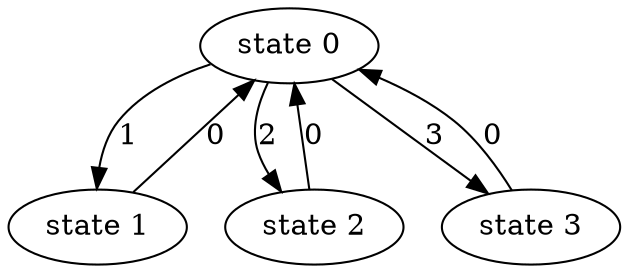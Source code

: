digraph tamagotchi_demo
{
140571240288592 [label="state 0"];
140571240288672 [label="state 1"];
140571240288752 [label="state 2"];
140571240288832 [label="state 3"];
140571240288592 -> 140571240288672 [label="1"];
140571240288592 -> 140571240288752 [label="2"];
140571240288592 -> 140571240288832 [label="3"];
140571240288672 -> 140571240288592 [label="0"];
140571240288752 -> 140571240288592 [label="0"];
140571240288832 -> 140571240288592 [label="0"];
}
